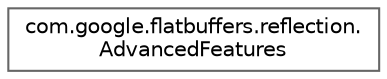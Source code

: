 digraph "Graphical Class Hierarchy"
{
 // LATEX_PDF_SIZE
  bgcolor="transparent";
  edge [fontname=Helvetica,fontsize=10,labelfontname=Helvetica,labelfontsize=10];
  node [fontname=Helvetica,fontsize=10,shape=box,height=0.2,width=0.4];
  rankdir="LR";
  Node0 [id="Node000000",label="com.google.flatbuffers.reflection.\lAdvancedFeatures",height=0.2,width=0.4,color="grey40", fillcolor="white", style="filled",URL="$classcom_1_1google_1_1flatbuffers_1_1reflection_1_1AdvancedFeatures.html",tooltip=" "];
}
